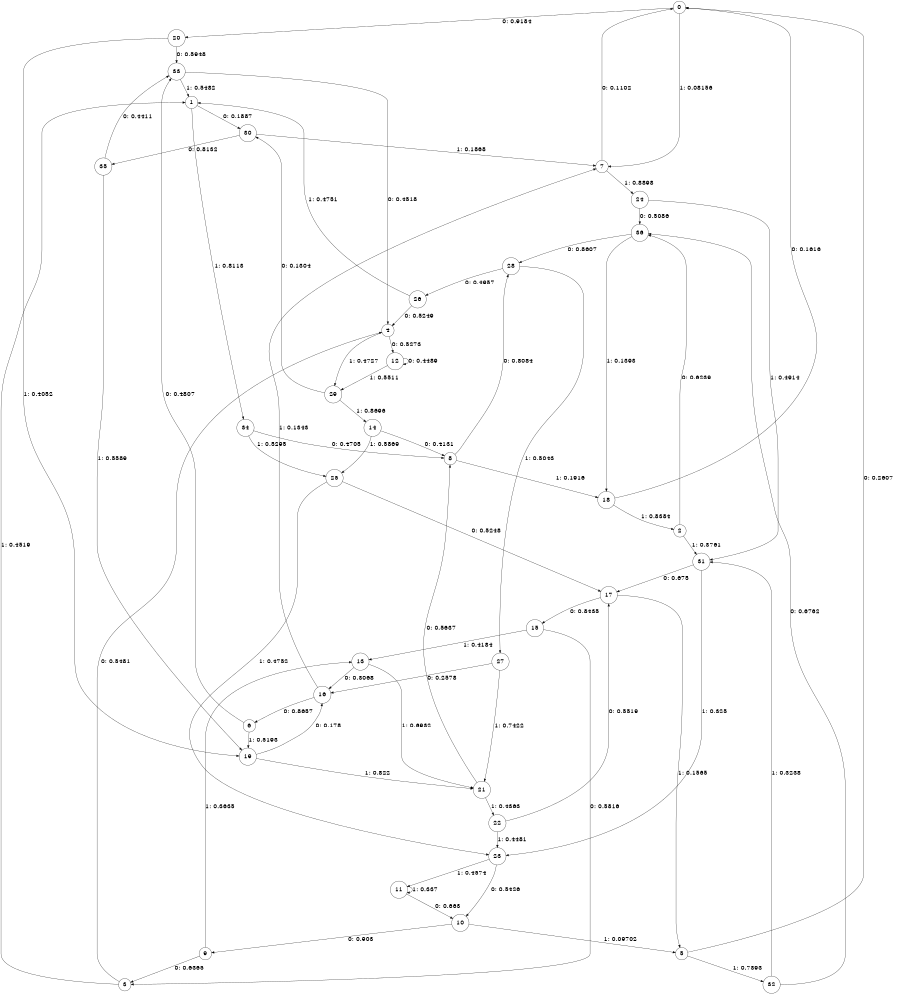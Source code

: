 digraph "ch10concat_phase3_L6" {
size = "6,8.5";
ratio = "fill";
node [shape = circle];
node [fontsize = 24];
edge [fontsize = 24];
0 -> 20 [label = "0: 0.9184   "];
0 -> 7 [label = "1: 0.08156  "];
1 -> 30 [label = "0: 0.1887   "];
1 -> 34 [label = "1: 0.8113   "];
2 -> 36 [label = "0: 0.6239   "];
2 -> 31 [label = "1: 0.3761   "];
3 -> 4 [label = "0: 0.5481   "];
3 -> 1 [label = "1: 0.4519   "];
4 -> 12 [label = "0: 0.5273   "];
4 -> 29 [label = "1: 0.4727   "];
5 -> 0 [label = "0: 0.2607   "];
5 -> 32 [label = "1: 0.7393   "];
6 -> 33 [label = "0: 0.4807   "];
6 -> 19 [label = "1: 0.5193   "];
7 -> 0 [label = "0: 0.1102   "];
7 -> 24 [label = "1: 0.8898   "];
8 -> 28 [label = "0: 0.8084   "];
8 -> 18 [label = "1: 0.1916   "];
9 -> 3 [label = "0: 0.6365   "];
9 -> 13 [label = "1: 0.3635   "];
10 -> 9 [label = "0: 0.903    "];
10 -> 5 [label = "1: 0.09702  "];
11 -> 10 [label = "0: 0.663    "];
11 -> 11 [label = "1: 0.337    "];
12 -> 12 [label = "0: 0.4489   "];
12 -> 29 [label = "1: 0.5511   "];
13 -> 16 [label = "0: 0.3068   "];
13 -> 21 [label = "1: 0.6932   "];
14 -> 8 [label = "0: 0.4131   "];
14 -> 25 [label = "1: 0.5869   "];
15 -> 3 [label = "0: 0.5816   "];
15 -> 13 [label = "1: 0.4184   "];
16 -> 6 [label = "0: 0.8657   "];
16 -> 7 [label = "1: 0.1343   "];
17 -> 15 [label = "0: 0.8435   "];
17 -> 5 [label = "1: 0.1565   "];
18 -> 0 [label = "0: 0.1616   "];
18 -> 2 [label = "1: 0.8384   "];
19 -> 16 [label = "0: 0.178    "];
19 -> 21 [label = "1: 0.822    "];
20 -> 33 [label = "0: 0.5948   "];
20 -> 19 [label = "1: 0.4052   "];
21 -> 8 [label = "0: 0.5637   "];
21 -> 22 [label = "1: 0.4363   "];
22 -> 17 [label = "0: 0.5519   "];
22 -> 23 [label = "1: 0.4481   "];
23 -> 10 [label = "0: 0.5426   "];
23 -> 11 [label = "1: 0.4574   "];
24 -> 36 [label = "0: 0.5086   "];
24 -> 31 [label = "1: 0.4914   "];
25 -> 17 [label = "0: 0.5248   "];
25 -> 23 [label = "1: 0.4752   "];
26 -> 4 [label = "0: 0.5249   "];
26 -> 1 [label = "1: 0.4751   "];
27 -> 16 [label = "0: 0.2578   "];
27 -> 21 [label = "1: 0.7422   "];
28 -> 26 [label = "0: 0.4957   "];
28 -> 27 [label = "1: 0.5043   "];
29 -> 30 [label = "0: 0.1304   "];
29 -> 14 [label = "1: 0.8696   "];
30 -> 35 [label = "0: 0.8132   "];
30 -> 7 [label = "1: 0.1868   "];
31 -> 17 [label = "0: 0.675    "];
31 -> 23 [label = "1: 0.325    "];
32 -> 36 [label = "0: 0.6762   "];
32 -> 31 [label = "1: 0.3238   "];
33 -> 4 [label = "0: 0.4518   "];
33 -> 1 [label = "1: 0.5482   "];
34 -> 8 [label = "0: 0.4705   "];
34 -> 25 [label = "1: 0.5295   "];
35 -> 33 [label = "0: 0.4411   "];
35 -> 19 [label = "1: 0.5589   "];
36 -> 28 [label = "0: 0.8607   "];
36 -> 18 [label = "1: 0.1393   "];
}